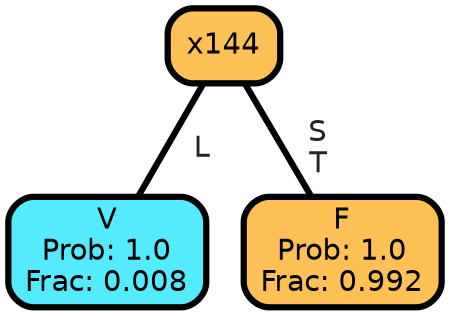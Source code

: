 graph Tree {
node [shape=box, style="filled, rounded",color="black",penwidth="3",fontcolor="black",                 fontname=helvetica] ;
graph [ranksep="0 equally", splines=straight,                 bgcolor=transparent, dpi=200] ;
edge [fontname=helvetica, fontweight=bold,fontcolor=grey14,color=black] ;
0 [label="V
Prob: 1.0
Frac: 0.008", fillcolor="#55ebff"] ;
1 [label="x144", fillcolor="#fdc156"] ;
2 [label="F
Prob: 1.0
Frac: 0.992", fillcolor="#ffc155"] ;
1 -- 0 [label=" L",penwidth=3] ;
1 -- 2 [label=" S\n T",penwidth=3] ;
{rank = same;}}